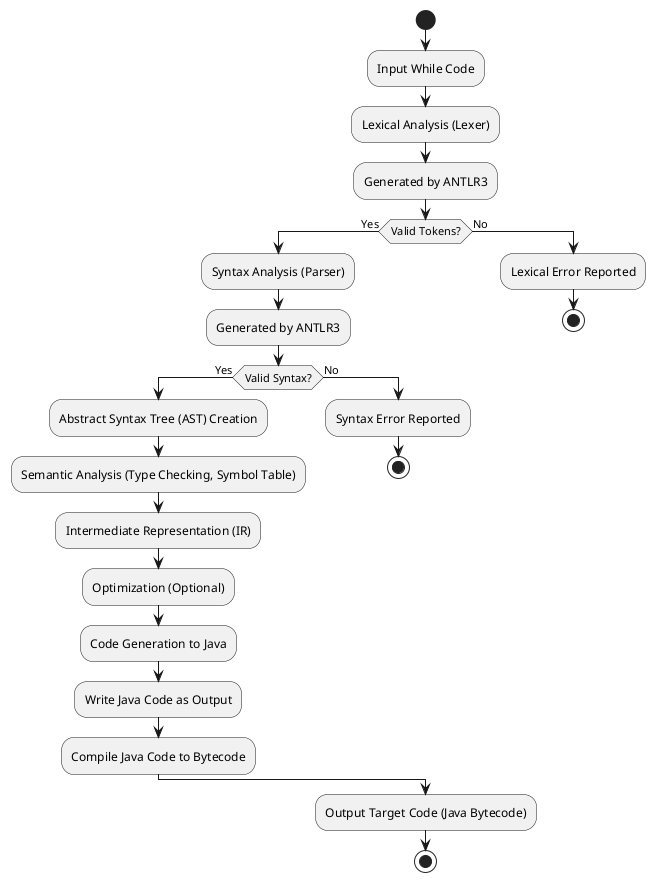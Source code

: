 @startuml diagram
start

:Input While Code;
:Lexical Analysis (Lexer);
:Generated by ANTLR3;

if (Valid Tokens?) then (Yes)
    :Syntax Analysis (Parser);
    :Generated by ANTLR3;

    if (Valid Syntax?) then (Yes)
        :Abstract Syntax Tree (AST) Creation;
        :Semantic Analysis (Type Checking, Symbol Table);
        :Intermediate Representation (IR);
        :Optimization (Optional);
        :Code Generation to Java;
        :Write Java Code as Output;
        :Compile Java Code to Bytecode;
    else (No)
        :Syntax Error Reported;
        stop
    endif
else (No)
    :Lexical Error Reported;
    stop
endif

:Output Target Code (Java Bytecode);
stop
@enduml

